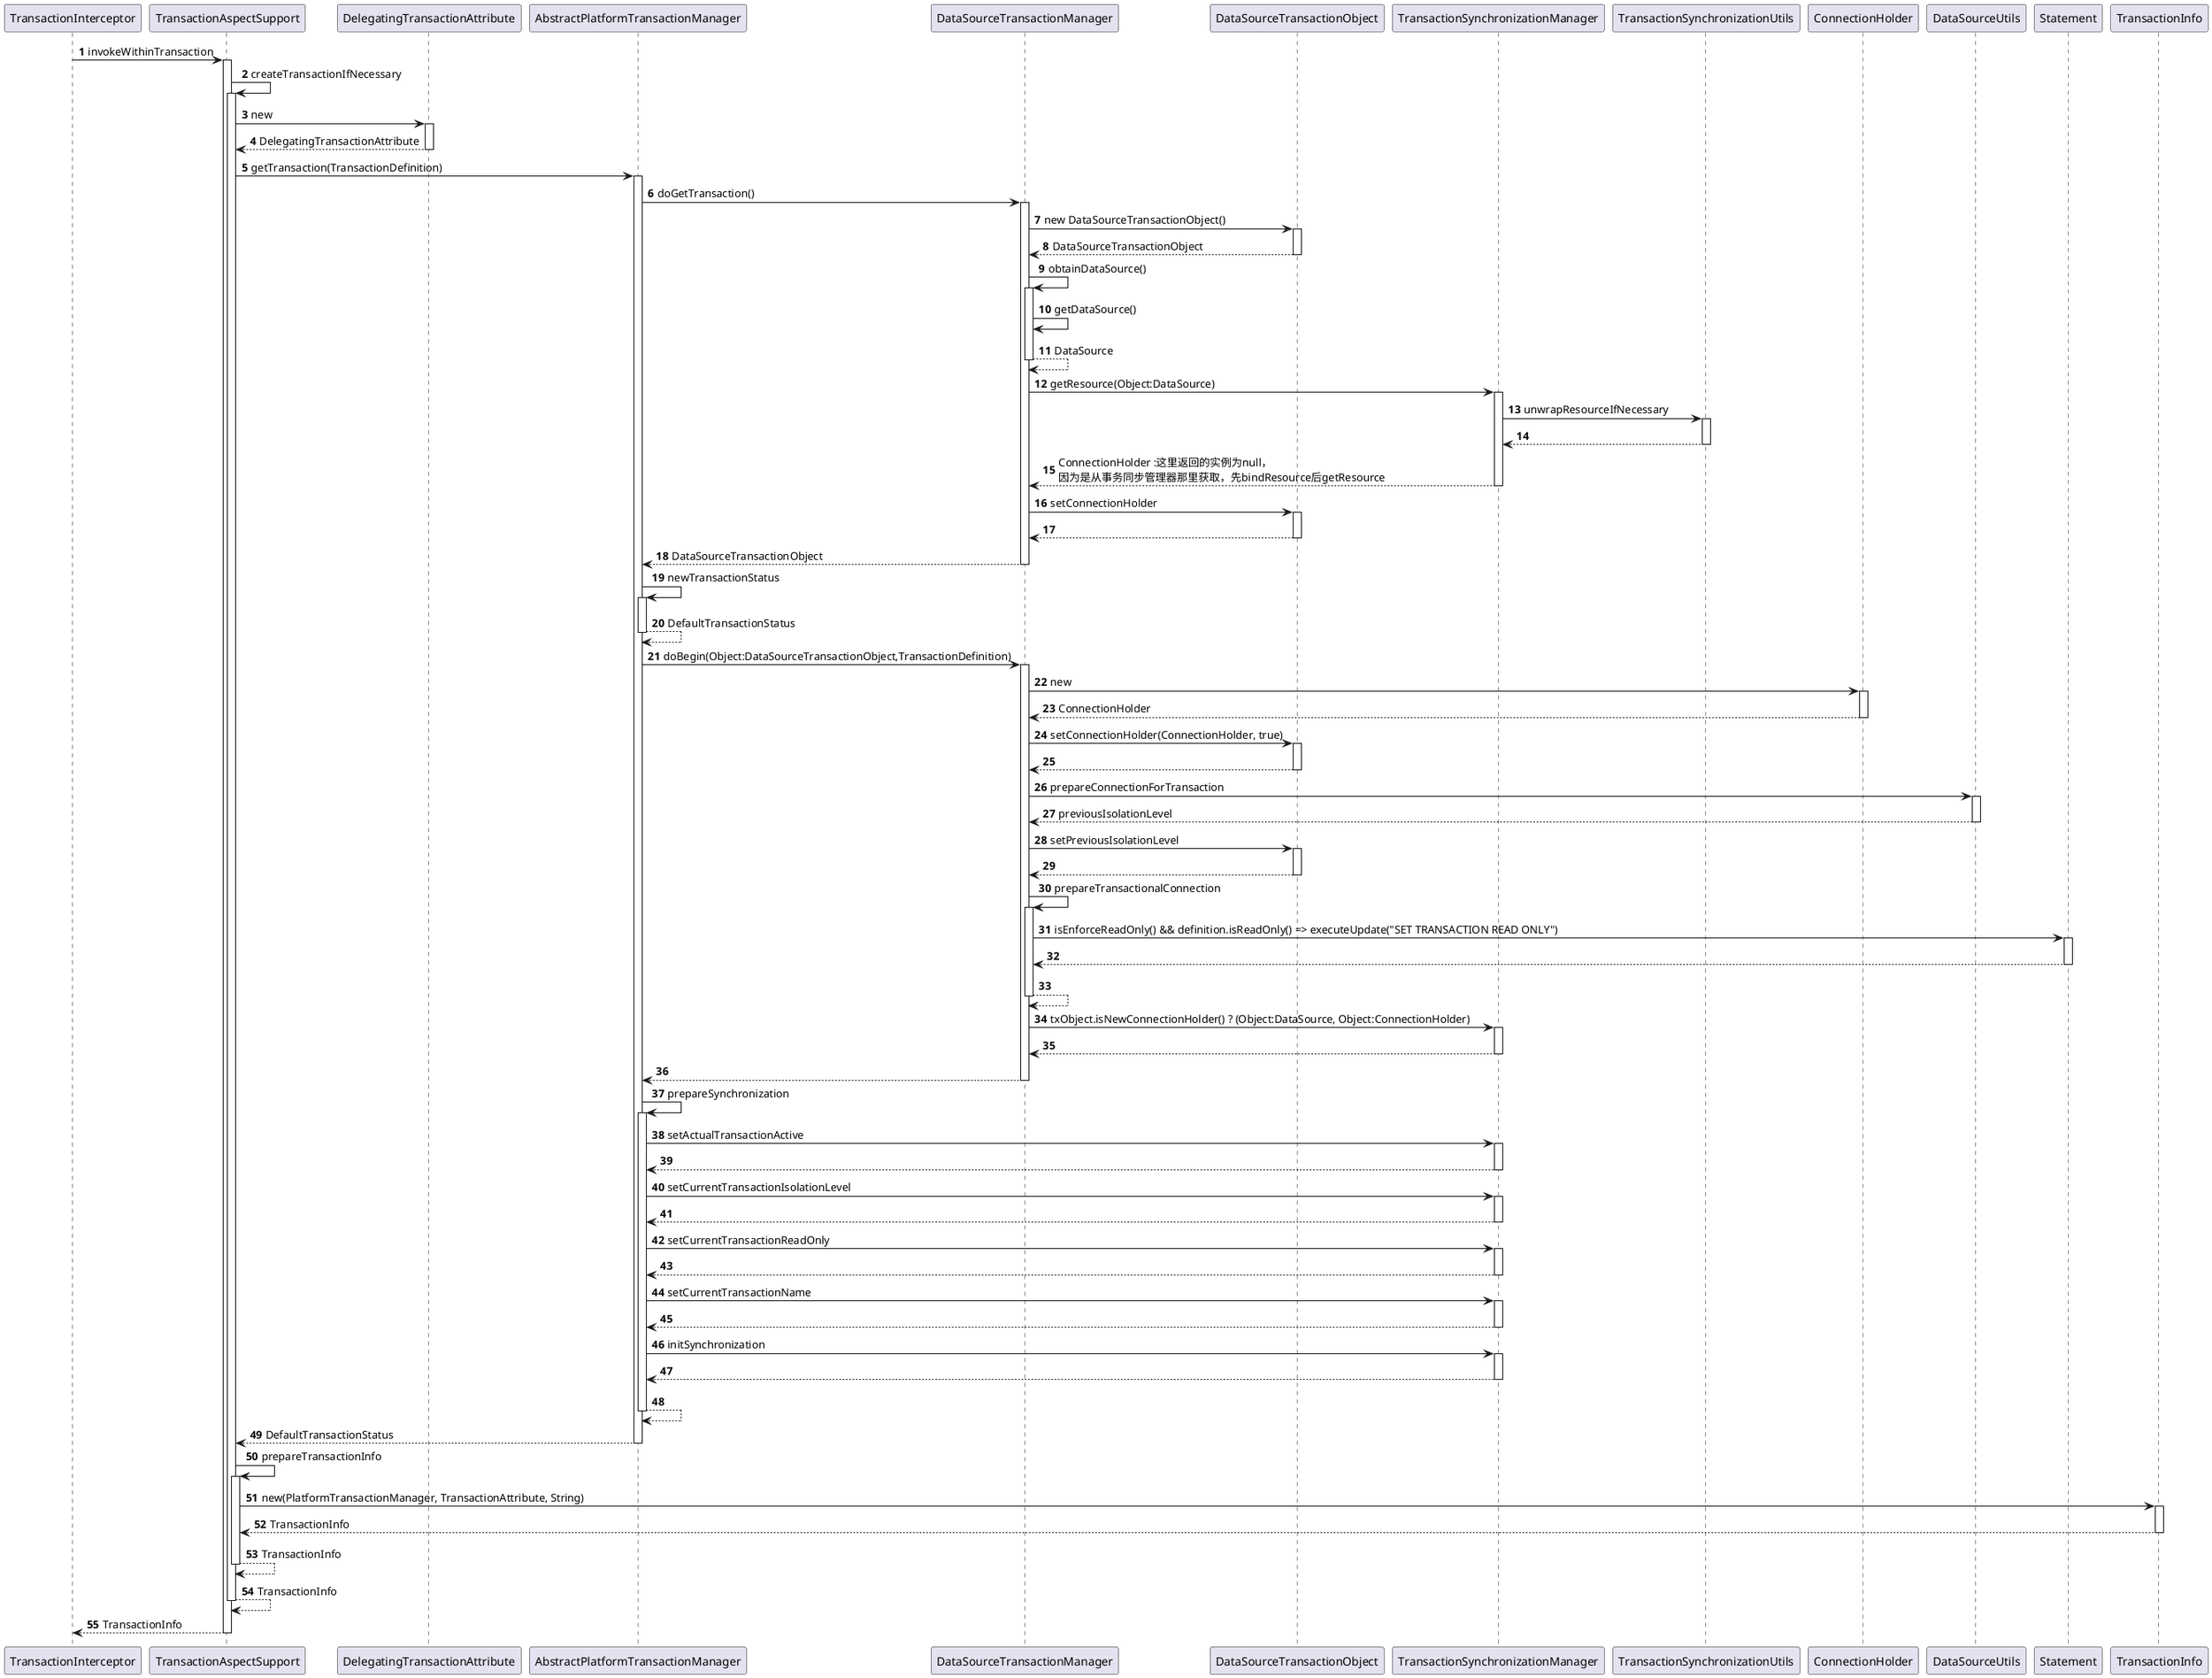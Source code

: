 @startuml
participant TransactionInterceptor as A
participant TransactionAspectSupport as B
participant DelegatingTransactionAttribute as C
participant AbstractPlatformTransactionManager as D
participant DataSourceTransactionManager as E
participant DataSourceTransactionObject as F
participant TransactionSynchronizationManager as G
participant TransactionSynchronizationUtils as H
participant ConnectionHolder as I
participant DataSourceUtils as J
participant Statement as K
participant TransactionInfo as L


autonumber
A -> B ++ : invokeWithinTransaction
    B -> B ++ : createTransactionIfNecessary
        B -> C ++ : new
        return DelegatingTransactionAttribute
        B -> D ++ : getTransaction(TransactionDefinition)
            D -> E ++ : doGetTransaction()
                E -> F ++ : new DataSourceTransactionObject()
                return DataSourceTransactionObject
                E -> E ++ : obtainDataSource()
                    E -> E : getDataSource()
                return DataSource
                E -> G ++ : getResource(Object:DataSource)
                    G -> H ++ : unwrapResourceIfNecessary
                    return
                return ConnectionHolder :这里返回的实例为null，\n因为是从事务同步管理器那里获取，先bindResource后getResource
                E -> F ++ : setConnectionHolder
                return
            return DataSourceTransactionObject

            D -> D ++ : newTransactionStatus
            return DefaultTransactionStatus

            D -> E ++ : doBegin(Object:DataSourceTransactionObject,TransactionDefinition)
                E -> I ++ : new
                return ConnectionHolder

                E -> F ++ : setConnectionHolder(ConnectionHolder, true)
                return
                E -> J ++ : prepareConnectionForTransaction
                return previousIsolationLevel

                E -> F ++ : setPreviousIsolationLevel
                return
                E -> E ++ : prepareTransactionalConnection
                    E -> K ++ : isEnforceReadOnly() && definition.isReadOnly() => executeUpdate("SET TRANSACTION READ ONLY")
                    return
                return

                E -> G ++ : txObject.isNewConnectionHolder() ? (Object:DataSource, Object:ConnectionHolder)
                return
            return

            D -> D ++ : prepareSynchronization
                D -> G ++ : setActualTransactionActive
                return
                D -> G ++ : setCurrentTransactionIsolationLevel
                return
                D -> G ++ : setCurrentTransactionReadOnly
                return
                D -> G ++ : setCurrentTransactionName
                return
                D -> G ++ : initSynchronization
                return
            return
        return DefaultTransactionStatus

        B -> B ++ : prepareTransactionInfo
            B -> L ++ : new(PlatformTransactionManager, TransactionAttribute, String)
            return TransactionInfo
        return TransactionInfo
    return TransactionInfo
return TransactionInfo

@enduml